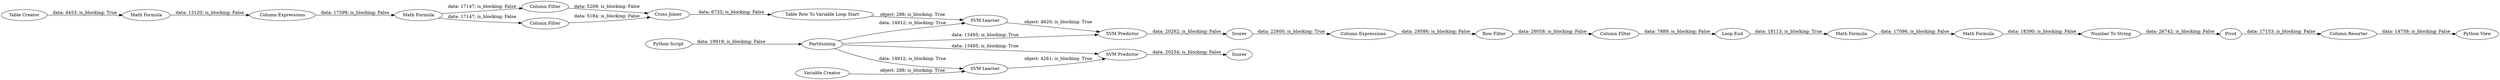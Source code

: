 digraph {
	"-5672403560381568809_8" [label="Math Formula"]
	"-5672403560381568809_2" [label="Table Creator"]
	"-5672403560381568809_25" [label="SVM Predictor"]
	"-5672403560381568809_21" [label="Math Formula"]
	"-5672403560381568809_10" [label="Column Filter"]
	"-5672403560381568809_5" [label="SVM Learner"]
	"-5672403560381568809_18" [label="Loop End"]
	"-5672403560381568809_17" [label="Column Filter"]
	"-5672403560381568809_11" [label="Cross Joiner"]
	"-5672403560381568809_24" [label="Column Resorter"]
	"-5672403560381568809_12" [label=Partitioning]
	"-5672403560381568809_3" [label="Math Formula"]
	"-5672403560381568809_23" [label="Number To String"]
	"-5672403560381568809_13" [label="SVM Predictor"]
	"-5672403560381568809_15" [label="Column Expressions"]
	"-5672403560381568809_28" [label="Variable Creator"]
	"-5672403560381568809_1" [label="Python Script"]
	"-5672403560381568809_22" [label="Math Formula"]
	"-5672403560381568809_14" [label=Scorer]
	"-5672403560381568809_20" [label="Python View"]
	"-5672403560381568809_26" [label="SVM Learner"]
	"-5672403560381568809_16" [label="Row Filter"]
	"-5672403560381568809_4" [label="Column Expressions"]
	"-5672403560381568809_19" [label=Pivot]
	"-5672403560381568809_9" [label="Column Filter"]
	"-5672403560381568809_27" [label=Scorer]
	"-5672403560381568809_7" [label="Table Row To Variable Loop Start"]
	"-5672403560381568809_28" -> "-5672403560381568809_26" [label="object: 288; is_blocking: True"]
	"-5672403560381568809_12" -> "-5672403560381568809_13" [label="data: 13495; is_blocking: True"]
	"-5672403560381568809_19" -> "-5672403560381568809_24" [label="data: 17153; is_blocking: False"]
	"-5672403560381568809_24" -> "-5672403560381568809_20" [label="data: 14759; is_blocking: False"]
	"-5672403560381568809_22" -> "-5672403560381568809_23" [label="data: 18390; is_blocking: False"]
	"-5672403560381568809_12" -> "-5672403560381568809_5" [label="data: 14912; is_blocking: True"]
	"-5672403560381568809_25" -> "-5672403560381568809_27" [label="data: 20254; is_blocking: False"]
	"-5672403560381568809_7" -> "-5672403560381568809_5" [label="object: 288; is_blocking: True"]
	"-5672403560381568809_13" -> "-5672403560381568809_14" [label="data: 20262; is_blocking: False"]
	"-5672403560381568809_16" -> "-5672403560381568809_17" [label="data: 26058; is_blocking: False"]
	"-5672403560381568809_21" -> "-5672403560381568809_22" [label="data: 17096; is_blocking: False"]
	"-5672403560381568809_15" -> "-5672403560381568809_16" [label="data: 29586; is_blocking: False"]
	"-5672403560381568809_2" -> "-5672403560381568809_3" [label="data: 4453; is_blocking: True"]
	"-5672403560381568809_4" -> "-5672403560381568809_8" [label="data: 17599; is_blocking: False"]
	"-5672403560381568809_5" -> "-5672403560381568809_13" [label="object: 4620; is_blocking: True"]
	"-5672403560381568809_12" -> "-5672403560381568809_25" [label="data: 13495; is_blocking: True"]
	"-5672403560381568809_10" -> "-5672403560381568809_11" [label="data: 5209; is_blocking: False"]
	"-5672403560381568809_11" -> "-5672403560381568809_7" [label="data: 6733; is_blocking: False"]
	"-5672403560381568809_8" -> "-5672403560381568809_10" [label="data: 17147; is_blocking: False"]
	"-5672403560381568809_3" -> "-5672403560381568809_4" [label="data: 13120; is_blocking: False"]
	"-5672403560381568809_26" -> "-5672403560381568809_25" [label="object: 4261; is_blocking: True"]
	"-5672403560381568809_1" -> "-5672403560381568809_12" [label="data: 19919; is_blocking: False"]
	"-5672403560381568809_14" -> "-5672403560381568809_15" [label="data: 22600; is_blocking: True"]
	"-5672403560381568809_17" -> "-5672403560381568809_18" [label="data: 7889; is_blocking: False"]
	"-5672403560381568809_8" -> "-5672403560381568809_9" [label="data: 17147; is_blocking: False"]
	"-5672403560381568809_9" -> "-5672403560381568809_11" [label="data: 5184; is_blocking: False"]
	"-5672403560381568809_12" -> "-5672403560381568809_26" [label="data: 14912; is_blocking: True"]
	"-5672403560381568809_18" -> "-5672403560381568809_21" [label="data: 18113; is_blocking: True"]
	"-5672403560381568809_23" -> "-5672403560381568809_19" [label="data: 26742; is_blocking: False"]
	rankdir=LR
}
